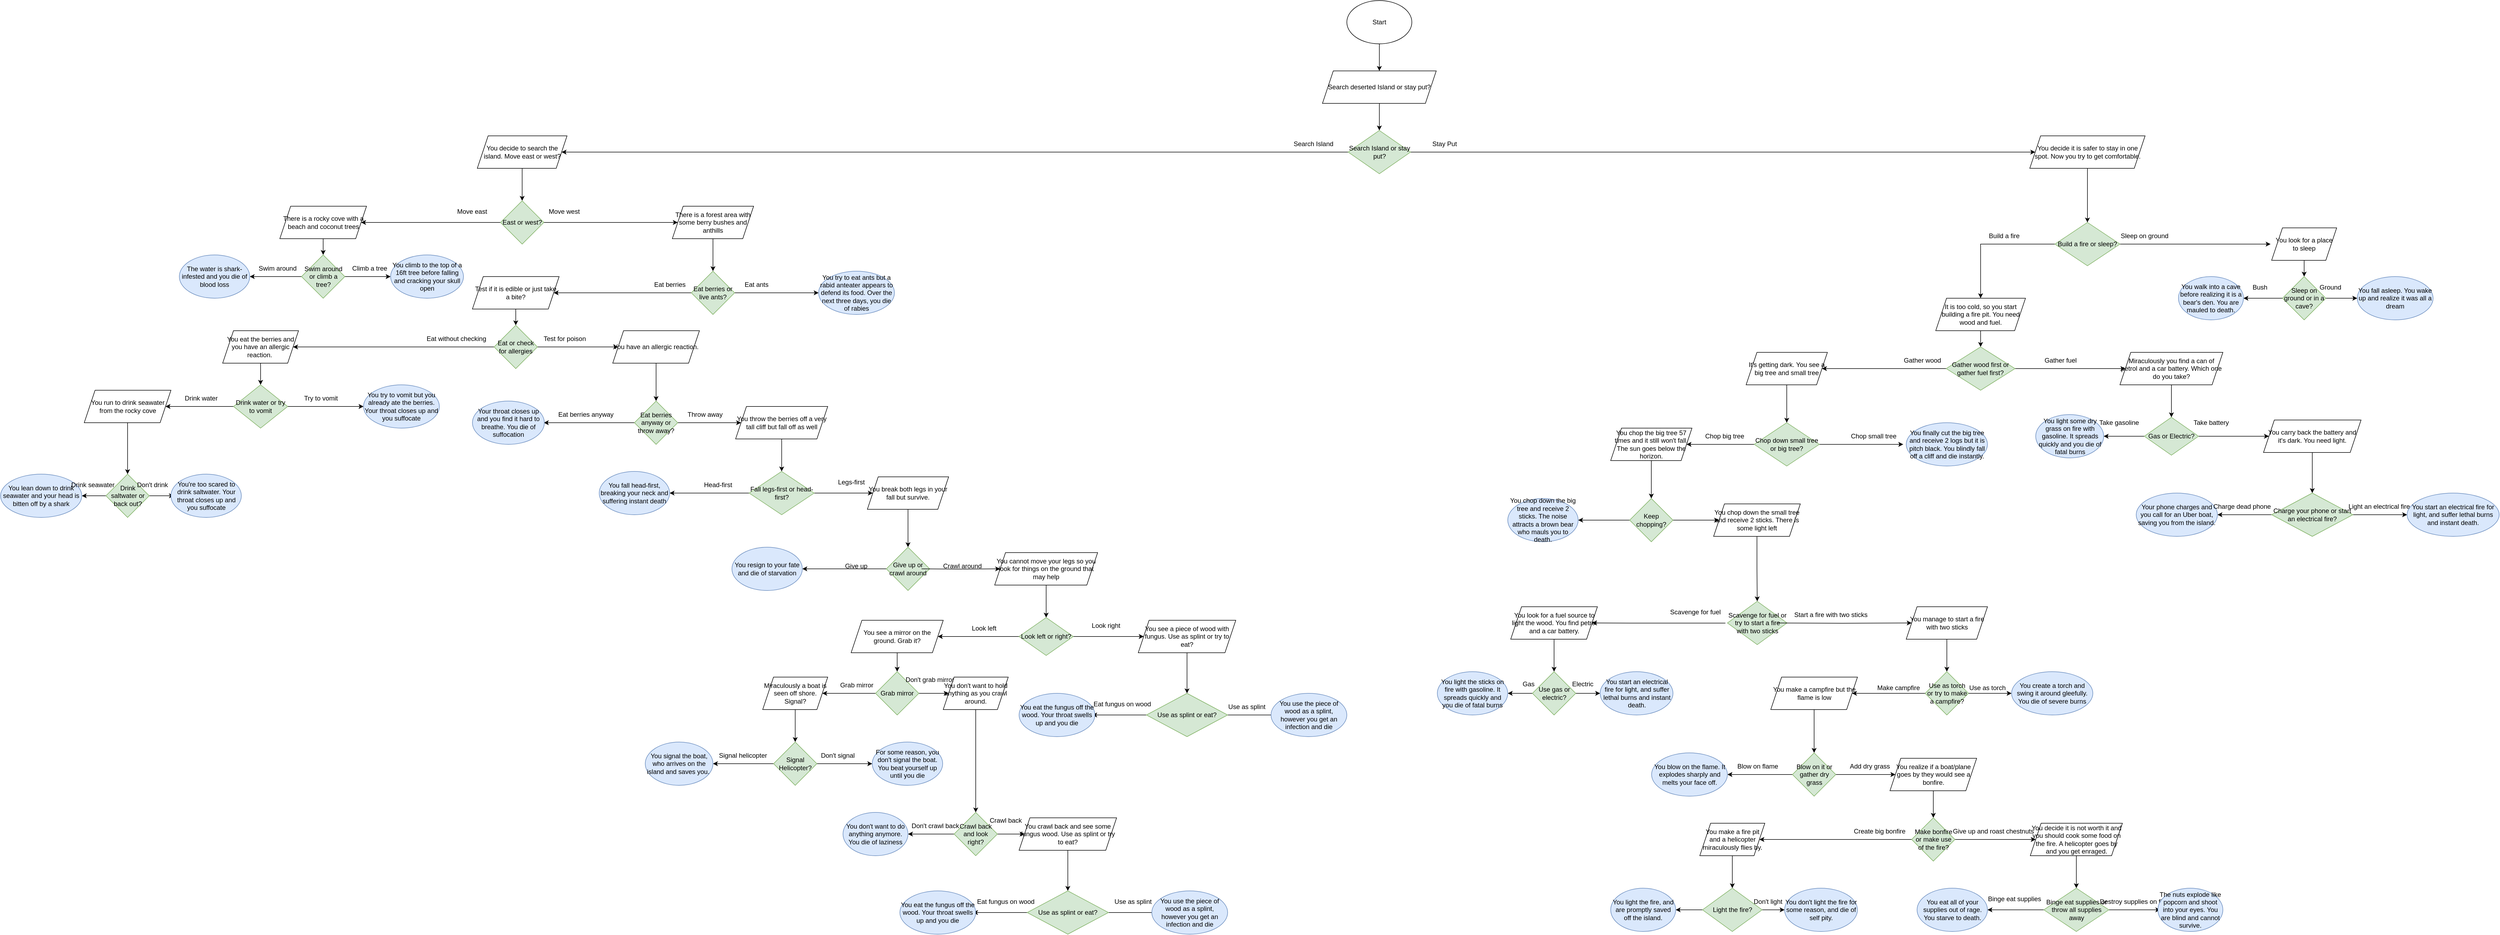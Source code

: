 <mxfile version="21.1.9" type="device">
  <diagram id="XBptaHNUp6xFWXjbcIDQ" name="Page-1">
    <mxGraphModel dx="3387" dy="1969" grid="1" gridSize="10" guides="1" tooltips="1" connect="1" arrows="1" fold="1" page="1" pageScale="1" pageWidth="850" pageHeight="1100" math="0" shadow="0">
      <root>
        <mxCell id="0" />
        <mxCell id="1" parent="0" />
        <mxCell id="8jH8_pliTZvW4bIovDeC-4" value="" style="edgeStyle=orthogonalEdgeStyle;rounded=0;orthogonalLoop=1;jettySize=auto;html=1;" parent="1" source="QoruymZTno_trSx14cLo-2" target="QoruymZTno_trSx14cLo-5" edge="1">
          <mxGeometry relative="1" as="geometry" />
        </mxCell>
        <mxCell id="QoruymZTno_trSx14cLo-2" value="Start" style="ellipse;whiteSpace=wrap;html=1;" parent="1" vertex="1">
          <mxGeometry x="785" y="-1060" width="120" height="80" as="geometry" />
        </mxCell>
        <mxCell id="QoruymZTno_trSx14cLo-19" value="" style="edgeStyle=orthogonalEdgeStyle;rounded=0;orthogonalLoop=1;jettySize=auto;html=1;" parent="1" source="QoruymZTno_trSx14cLo-5" target="QoruymZTno_trSx14cLo-17" edge="1">
          <mxGeometry relative="1" as="geometry" />
        </mxCell>
        <mxCell id="QoruymZTno_trSx14cLo-5" value="Search deserted Island or stay put?" style="shape=parallelogram;perimeter=parallelogramPerimeter;whiteSpace=wrap;html=1;fixedSize=1;" parent="1" vertex="1">
          <mxGeometry x="740" y="-930" width="210" height="60" as="geometry" />
        </mxCell>
        <mxCell id="8jH8_pliTZvW4bIovDeC-8" value="" style="edgeStyle=orthogonalEdgeStyle;rounded=0;orthogonalLoop=1;jettySize=auto;html=1;" parent="1" source="QoruymZTno_trSx14cLo-6" target="8jH8_pliTZvW4bIovDeC-7" edge="1">
          <mxGeometry relative="1" as="geometry" />
        </mxCell>
        <mxCell id="QoruymZTno_trSx14cLo-6" value="You decide to search the island. Move east or west?" style="shape=parallelogram;perimeter=parallelogramPerimeter;whiteSpace=wrap;html=1;fixedSize=1;" parent="1" vertex="1">
          <mxGeometry x="-820" y="-810" width="165.62" height="60" as="geometry" />
        </mxCell>
        <mxCell id="8jH8_pliTZvW4bIovDeC-15" value="" style="edgeStyle=orthogonalEdgeStyle;rounded=0;orthogonalLoop=1;jettySize=auto;html=1;" parent="1" source="QoruymZTno_trSx14cLo-9" target="8jH8_pliTZvW4bIovDeC-13" edge="1">
          <mxGeometry relative="1" as="geometry" />
        </mxCell>
        <mxCell id="QoruymZTno_trSx14cLo-9" value="You decide it is safer to stay in one spot. Now you try to get comfortable." style="shape=parallelogram;perimeter=parallelogramPerimeter;whiteSpace=wrap;html=1;fixedSize=1;" parent="1" vertex="1">
          <mxGeometry x="2045.59" y="-810" width="212.81" height="60" as="geometry" />
        </mxCell>
        <mxCell id="8jH8_pliTZvW4bIovDeC-3" value="" style="edgeStyle=orthogonalEdgeStyle;rounded=0;orthogonalLoop=1;jettySize=auto;html=1;" parent="1" source="QoruymZTno_trSx14cLo-17" target="QoruymZTno_trSx14cLo-6" edge="1">
          <mxGeometry relative="1" as="geometry" />
        </mxCell>
        <mxCell id="8jH8_pliTZvW4bIovDeC-11" value="" style="edgeStyle=orthogonalEdgeStyle;rounded=0;orthogonalLoop=1;jettySize=auto;html=1;" parent="1" source="QoruymZTno_trSx14cLo-17" target="QoruymZTno_trSx14cLo-9" edge="1">
          <mxGeometry relative="1" as="geometry" />
        </mxCell>
        <mxCell id="QoruymZTno_trSx14cLo-17" value="Search Island or stay put?" style="rhombus;whiteSpace=wrap;html=1;fillColor=#d5e8d4;strokeColor=#82b366;" parent="1" vertex="1">
          <mxGeometry x="787.5" y="-820" width="115" height="80" as="geometry" />
        </mxCell>
        <mxCell id="8jH8_pliTZvW4bIovDeC-5" value="Search Island" style="text;html=1;align=center;verticalAlign=middle;resizable=0;points=[];autosize=1;strokeColor=none;fillColor=none;" parent="1" vertex="1">
          <mxGeometry x="673.24" y="-810" width="100" height="30" as="geometry" />
        </mxCell>
        <mxCell id="eR0dO_5wLCq7IYi2tpXj-3" value="" style="edgeStyle=orthogonalEdgeStyle;rounded=0;orthogonalLoop=1;jettySize=auto;html=1;" parent="1" source="8jH8_pliTZvW4bIovDeC-7" target="eR0dO_5wLCq7IYi2tpXj-2" edge="1">
          <mxGeometry relative="1" as="geometry" />
        </mxCell>
        <mxCell id="eR0dO_5wLCq7IYi2tpXj-5" value="" style="edgeStyle=orthogonalEdgeStyle;rounded=0;orthogonalLoop=1;jettySize=auto;html=1;" parent="1" source="8jH8_pliTZvW4bIovDeC-7" target="eR0dO_5wLCq7IYi2tpXj-4" edge="1">
          <mxGeometry relative="1" as="geometry" />
        </mxCell>
        <mxCell id="8jH8_pliTZvW4bIovDeC-7" value="East or west?" style="rhombus;whiteSpace=wrap;html=1;fillColor=#d5e8d4;strokeColor=#82b366;" parent="1" vertex="1">
          <mxGeometry x="-777.19" y="-690" width="80" height="80" as="geometry" />
        </mxCell>
        <mxCell id="8jH8_pliTZvW4bIovDeC-12" value="Stay Put" style="text;html=1;align=center;verticalAlign=middle;resizable=0;points=[];autosize=1;strokeColor=none;fillColor=none;" parent="1" vertex="1">
          <mxGeometry x="930" y="-810" width="70" height="30" as="geometry" />
        </mxCell>
        <mxCell id="8jH8_pliTZvW4bIovDeC-16" value="" style="edgeStyle=orthogonalEdgeStyle;rounded=0;orthogonalLoop=1;jettySize=auto;html=1;" parent="1" source="8jH8_pliTZvW4bIovDeC-13" edge="1">
          <mxGeometry relative="1" as="geometry">
            <mxPoint x="2490" y="-610" as="targetPoint" />
          </mxGeometry>
        </mxCell>
        <mxCell id="8jH8_pliTZvW4bIovDeC-25" value="" style="edgeStyle=orthogonalEdgeStyle;rounded=0;orthogonalLoop=1;jettySize=auto;html=1;" parent="1" source="8jH8_pliTZvW4bIovDeC-13" target="8jH8_pliTZvW4bIovDeC-24" edge="1">
          <mxGeometry relative="1" as="geometry" />
        </mxCell>
        <mxCell id="8jH8_pliTZvW4bIovDeC-13" value="Build a fire or sleep?" style="rhombus;whiteSpace=wrap;html=1;fillColor=#d5e8d4;strokeColor=#82b366;" parent="1" vertex="1">
          <mxGeometry x="2092" y="-650" width="120" height="80" as="geometry" />
        </mxCell>
        <mxCell id="8jH8_pliTZvW4bIovDeC-21" value="Sleep on&amp;nbsp;ground" style="text;html=1;align=center;verticalAlign=middle;resizable=0;points=[];autosize=1;strokeColor=none;fillColor=none;" parent="1" vertex="1">
          <mxGeometry x="2202" y="-640" width="110" height="30" as="geometry" />
        </mxCell>
        <mxCell id="8jH8_pliTZvW4bIovDeC-22" value="Build a fire" style="text;html=1;align=center;verticalAlign=middle;resizable=0;points=[];autosize=1;strokeColor=none;fillColor=none;" parent="1" vertex="1">
          <mxGeometry x="1957.62" y="-640" width="80" height="30" as="geometry" />
        </mxCell>
        <mxCell id="8jH8_pliTZvW4bIovDeC-39" value="" style="edgeStyle=orthogonalEdgeStyle;rounded=0;orthogonalLoop=1;jettySize=auto;html=1;" parent="1" source="8jH8_pliTZvW4bIovDeC-24" target="8jH8_pliTZvW4bIovDeC-38" edge="1">
          <mxGeometry relative="1" as="geometry" />
        </mxCell>
        <mxCell id="8jH8_pliTZvW4bIovDeC-24" value="It is too cold, so you start building a fire pit. You need wood and fuel." style="shape=parallelogram;perimeter=parallelogramPerimeter;whiteSpace=wrap;html=1;fixedSize=1;" parent="1" vertex="1">
          <mxGeometry x="1872" y="-510" width="165.62" height="60" as="geometry" />
        </mxCell>
        <mxCell id="8jH8_pliTZvW4bIovDeC-43" value="" style="edgeStyle=orthogonalEdgeStyle;rounded=0;orthogonalLoop=1;jettySize=auto;html=1;exitX=1;exitY=0.5;exitDx=0;exitDy=0;" parent="1" source="8jH8_pliTZvW4bIovDeC-37" target="8jH8_pliTZvW4bIovDeC-41" edge="1">
          <mxGeometry relative="1" as="geometry">
            <Array as="points">
              <mxPoint x="1597" y="-380" />
            </Array>
          </mxGeometry>
        </mxCell>
        <mxCell id="8jH8_pliTZvW4bIovDeC-37" value="It&#39;s getting dark. You see a big tree and small tree" style="shape=parallelogram;perimeter=parallelogramPerimeter;whiteSpace=wrap;html=1;fixedSize=1;" parent="1" vertex="1">
          <mxGeometry x="1522" y="-410" width="150" height="60" as="geometry" />
        </mxCell>
        <mxCell id="8jH8_pliTZvW4bIovDeC-40" value="" style="edgeStyle=orthogonalEdgeStyle;rounded=0;orthogonalLoop=1;jettySize=auto;html=1;" parent="1" source="8jH8_pliTZvW4bIovDeC-38" target="8jH8_pliTZvW4bIovDeC-37" edge="1">
          <mxGeometry relative="1" as="geometry" />
        </mxCell>
        <mxCell id="8jH8_pliTZvW4bIovDeC-59" value="" style="edgeStyle=orthogonalEdgeStyle;rounded=0;orthogonalLoop=1;jettySize=auto;html=1;" parent="1" source="8jH8_pliTZvW4bIovDeC-38" target="8jH8_pliTZvW4bIovDeC-58" edge="1">
          <mxGeometry relative="1" as="geometry" />
        </mxCell>
        <mxCell id="8jH8_pliTZvW4bIovDeC-38" value="Gather wood first or gather fuel first?" style="rhombus;whiteSpace=wrap;html=1;fillColor=#d5e8d4;strokeColor=#82b366;" parent="1" vertex="1">
          <mxGeometry x="1891.31" y="-420" width="127" height="80" as="geometry" />
        </mxCell>
        <mxCell id="8jH8_pliTZvW4bIovDeC-46" value="" style="edgeStyle=orthogonalEdgeStyle;rounded=0;orthogonalLoop=1;jettySize=auto;html=1;" parent="1" source="8jH8_pliTZvW4bIovDeC-41" edge="1">
          <mxGeometry relative="1" as="geometry">
            <mxPoint x="1812" y="-240" as="targetPoint" />
          </mxGeometry>
        </mxCell>
        <mxCell id="8jH8_pliTZvW4bIovDeC-47" value="" style="edgeStyle=orthogonalEdgeStyle;rounded=0;orthogonalLoop=1;jettySize=auto;html=1;" parent="1" source="8jH8_pliTZvW4bIovDeC-41" target="8jH8_pliTZvW4bIovDeC-45" edge="1">
          <mxGeometry relative="1" as="geometry" />
        </mxCell>
        <mxCell id="8jH8_pliTZvW4bIovDeC-41" value="Chop down small tree or big tree?" style="rhombus;whiteSpace=wrap;html=1;fillColor=#d5e8d4;strokeColor=#82b366;" parent="1" vertex="1">
          <mxGeometry x="1537" y="-280" width="120" height="80" as="geometry" />
        </mxCell>
        <mxCell id="8jH8_pliTZvW4bIovDeC-55" value="" style="edgeStyle=orthogonalEdgeStyle;rounded=0;orthogonalLoop=1;jettySize=auto;html=1;" parent="1" source="8jH8_pliTZvW4bIovDeC-45" target="8jH8_pliTZvW4bIovDeC-51" edge="1">
          <mxGeometry relative="1" as="geometry" />
        </mxCell>
        <mxCell id="8jH8_pliTZvW4bIovDeC-45" value="You chop the big tree 57 times and it still won&#39;t fall. The sun goes below the horizon." style="shape=parallelogram;perimeter=parallelogramPerimeter;whiteSpace=wrap;html=1;fixedSize=1;" parent="1" vertex="1">
          <mxGeometry x="1272" y="-270" width="150" height="60" as="geometry" />
        </mxCell>
        <mxCell id="8jH8_pliTZvW4bIovDeC-48" value="Gather wood" style="text;html=1;align=center;verticalAlign=middle;resizable=0;points=[];autosize=1;strokeColor=none;fillColor=none;" parent="1" vertex="1">
          <mxGeometry x="1802" y="-410" width="90" height="30" as="geometry" />
        </mxCell>
        <mxCell id="8jH8_pliTZvW4bIovDeC-49" value="Chop big tree" style="text;html=1;align=center;verticalAlign=middle;resizable=0;points=[];autosize=1;strokeColor=none;fillColor=none;" parent="1" vertex="1">
          <mxGeometry x="1432" y="-270" width="100" height="30" as="geometry" />
        </mxCell>
        <mxCell id="8jH8_pliTZvW4bIovDeC-50" value="Chop small tree" style="text;html=1;align=center;verticalAlign=middle;resizable=0;points=[];autosize=1;strokeColor=none;fillColor=none;" parent="1" vertex="1">
          <mxGeometry x="1702" y="-270" width="110" height="30" as="geometry" />
        </mxCell>
        <mxCell id="8jH8_pliTZvW4bIovDeC-56" value="" style="edgeStyle=orthogonalEdgeStyle;rounded=0;orthogonalLoop=1;jettySize=auto;html=1;" parent="1" source="8jH8_pliTZvW4bIovDeC-51" edge="1">
          <mxGeometry relative="1" as="geometry">
            <mxPoint x="1212" y="-100" as="targetPoint" />
          </mxGeometry>
        </mxCell>
        <mxCell id="8jH8_pliTZvW4bIovDeC-57" value="" style="edgeStyle=orthogonalEdgeStyle;rounded=0;orthogonalLoop=1;jettySize=auto;html=1;" parent="1" source="8jH8_pliTZvW4bIovDeC-51" target="8jH8_pliTZvW4bIovDeC-52" edge="1">
          <mxGeometry relative="1" as="geometry" />
        </mxCell>
        <mxCell id="8jH8_pliTZvW4bIovDeC-51" value="Keep chopping?" style="rhombus;whiteSpace=wrap;html=1;fillColor=#d5e8d4;strokeColor=#82b366;" parent="1" vertex="1">
          <mxGeometry x="1307" y="-140" width="80" height="80" as="geometry" />
        </mxCell>
        <mxCell id="8jH8_pliTZvW4bIovDeC-74" value="" style="edgeStyle=orthogonalEdgeStyle;rounded=0;orthogonalLoop=1;jettySize=auto;html=1;" parent="1" source="8jH8_pliTZvW4bIovDeC-52" target="8jH8_pliTZvW4bIovDeC-73" edge="1">
          <mxGeometry relative="1" as="geometry" />
        </mxCell>
        <mxCell id="8jH8_pliTZvW4bIovDeC-52" value="You chop down the small tree and receive 2 sticks. There is some light left" style="shape=parallelogram;perimeter=parallelogramPerimeter;whiteSpace=wrap;html=1;fixedSize=1;" parent="1" vertex="1">
          <mxGeometry x="1462" y="-130" width="160" height="60" as="geometry" />
        </mxCell>
        <mxCell id="8jH8_pliTZvW4bIovDeC-64" value="" style="edgeStyle=orthogonalEdgeStyle;rounded=0;orthogonalLoop=1;jettySize=auto;html=1;" parent="1" source="8jH8_pliTZvW4bIovDeC-58" target="8jH8_pliTZvW4bIovDeC-60" edge="1">
          <mxGeometry relative="1" as="geometry" />
        </mxCell>
        <mxCell id="8jH8_pliTZvW4bIovDeC-58" value="Miraculously you find a can of petrol and a car battery. Which one do you take?" style="shape=parallelogram;perimeter=parallelogramPerimeter;whiteSpace=wrap;html=1;fixedSize=1;" parent="1" vertex="1">
          <mxGeometry x="2212" y="-410" width="190" height="60" as="geometry" />
        </mxCell>
        <mxCell id="8jH8_pliTZvW4bIovDeC-66" value="" style="edgeStyle=orthogonalEdgeStyle;rounded=0;orthogonalLoop=1;jettySize=auto;html=1;" parent="1" source="8jH8_pliTZvW4bIovDeC-60" target="8jH8_pliTZvW4bIovDeC-65" edge="1">
          <mxGeometry relative="1" as="geometry" />
        </mxCell>
        <mxCell id="zpK2-PGiD_Ye-ELu1hZJ-15" value="" style="edgeStyle=orthogonalEdgeStyle;rounded=0;orthogonalLoop=1;jettySize=auto;html=1;" parent="1" source="8jH8_pliTZvW4bIovDeC-60" target="zpK2-PGiD_Ye-ELu1hZJ-14" edge="1">
          <mxGeometry relative="1" as="geometry" />
        </mxCell>
        <mxCell id="8jH8_pliTZvW4bIovDeC-60" value="Gas or Electric?" style="rhombus;whiteSpace=wrap;html=1;fillColor=#d5e8d4;strokeColor=#82b366;" parent="1" vertex="1">
          <mxGeometry x="2257" y="-290" width="100" height="70" as="geometry" />
        </mxCell>
        <mxCell id="8jH8_pliTZvW4bIovDeC-61" value="Gather fuel" style="text;html=1;align=center;verticalAlign=middle;resizable=0;points=[];autosize=1;strokeColor=none;fillColor=none;" parent="1" vertex="1">
          <mxGeometry x="2062" y="-410" width="80" height="30" as="geometry" />
        </mxCell>
        <mxCell id="8jH8_pliTZvW4bIovDeC-70" value="" style="edgeStyle=orthogonalEdgeStyle;rounded=0;orthogonalLoop=1;jettySize=auto;html=1;" parent="1" source="8jH8_pliTZvW4bIovDeC-65" target="8jH8_pliTZvW4bIovDeC-67" edge="1">
          <mxGeometry relative="1" as="geometry" />
        </mxCell>
        <mxCell id="8jH8_pliTZvW4bIovDeC-65" value="You carry back the battery and it&#39;s dark. You need light." style="shape=parallelogram;perimeter=parallelogramPerimeter;whiteSpace=wrap;html=1;fixedSize=1;" parent="1" vertex="1">
          <mxGeometry x="2477" y="-285" width="180" height="60" as="geometry" />
        </mxCell>
        <mxCell id="eR0dO_5wLCq7IYi2tpXj-52" value="" style="edgeStyle=orthogonalEdgeStyle;rounded=0;orthogonalLoop=1;jettySize=auto;html=1;" parent="1" source="8jH8_pliTZvW4bIovDeC-67" target="eR0dO_5wLCq7IYi2tpXj-51" edge="1">
          <mxGeometry relative="1" as="geometry" />
        </mxCell>
        <mxCell id="eR0dO_5wLCq7IYi2tpXj-53" value="" style="edgeStyle=orthogonalEdgeStyle;rounded=0;orthogonalLoop=1;jettySize=auto;html=1;" parent="1" source="8jH8_pliTZvW4bIovDeC-67" target="eR0dO_5wLCq7IYi2tpXj-50" edge="1">
          <mxGeometry relative="1" as="geometry" />
        </mxCell>
        <mxCell id="8jH8_pliTZvW4bIovDeC-67" value="Charge your phone or start an electrical fire?" style="rhombus;whiteSpace=wrap;html=1;fillColor=#d5e8d4;strokeColor=#82b366;" parent="1" vertex="1">
          <mxGeometry x="2492" y="-150" width="150" height="80" as="geometry" />
        </mxCell>
        <mxCell id="8jH8_pliTZvW4bIovDeC-73" value="Scavenge for fuel or try to start a fire with two sticks" style="rhombus;whiteSpace=wrap;html=1;fillColor=#d5e8d4;strokeColor=#82b366;" parent="1" vertex="1">
          <mxGeometry x="1487.5" y="50" width="110" height="80" as="geometry" />
        </mxCell>
        <mxCell id="zpK2-PGiD_Ye-ELu1hZJ-11" value="" style="edgeStyle=orthogonalEdgeStyle;rounded=0;orthogonalLoop=1;jettySize=auto;html=1;" parent="1" source="eR0dO_5wLCq7IYi2tpXj-2" target="zpK2-PGiD_Ye-ELu1hZJ-8" edge="1">
          <mxGeometry relative="1" as="geometry" />
        </mxCell>
        <mxCell id="eR0dO_5wLCq7IYi2tpXj-2" value="There is a rocky cove with a beach and coconut trees" style="shape=parallelogram;perimeter=parallelogramPerimeter;whiteSpace=wrap;html=1;fixedSize=1;" parent="1" vertex="1">
          <mxGeometry x="-1184.5" y="-680" width="160" height="60" as="geometry" />
        </mxCell>
        <mxCell id="eR0dO_5wLCq7IYi2tpXj-8" value="" style="edgeStyle=orthogonalEdgeStyle;rounded=0;orthogonalLoop=1;jettySize=auto;html=1;" parent="1" source="eR0dO_5wLCq7IYi2tpXj-4" target="eR0dO_5wLCq7IYi2tpXj-6" edge="1">
          <mxGeometry relative="1" as="geometry" />
        </mxCell>
        <mxCell id="eR0dO_5wLCq7IYi2tpXj-4" value="There is a forest area with some berry bushes and anthills" style="shape=parallelogram;perimeter=parallelogramPerimeter;whiteSpace=wrap;html=1;fixedSize=1;" parent="1" vertex="1">
          <mxGeometry x="-460" y="-680" width="150" height="60" as="geometry" />
        </mxCell>
        <mxCell id="eR0dO_5wLCq7IYi2tpXj-14" value="" style="edgeStyle=orthogonalEdgeStyle;rounded=0;orthogonalLoop=1;jettySize=auto;html=1;" parent="1" source="eR0dO_5wLCq7IYi2tpXj-6" target="eR0dO_5wLCq7IYi2tpXj-11" edge="1">
          <mxGeometry relative="1" as="geometry" />
        </mxCell>
        <mxCell id="eR0dO_5wLCq7IYi2tpXj-23" value="" style="edgeStyle=orthogonalEdgeStyle;rounded=0;orthogonalLoop=1;jettySize=auto;html=1;" parent="1" source="eR0dO_5wLCq7IYi2tpXj-6" edge="1">
          <mxGeometry relative="1" as="geometry">
            <mxPoint x="-190" y="-520" as="targetPoint" />
          </mxGeometry>
        </mxCell>
        <mxCell id="eR0dO_5wLCq7IYi2tpXj-6" value="Eat berries or live ants?" style="rhombus;whiteSpace=wrap;html=1;fillColor=#d5e8d4;strokeColor=#82b366;" parent="1" vertex="1">
          <mxGeometry x="-425" y="-560" width="80" height="80" as="geometry" />
        </mxCell>
        <mxCell id="eR0dO_5wLCq7IYi2tpXj-17" value="" style="edgeStyle=orthogonalEdgeStyle;rounded=0;orthogonalLoop=1;jettySize=auto;html=1;" parent="1" source="eR0dO_5wLCq7IYi2tpXj-11" target="eR0dO_5wLCq7IYi2tpXj-15" edge="1">
          <mxGeometry relative="1" as="geometry" />
        </mxCell>
        <mxCell id="eR0dO_5wLCq7IYi2tpXj-11" value="Test if it is edible or just take a bite?" style="shape=parallelogram;perimeter=parallelogramPerimeter;whiteSpace=wrap;html=1;fixedSize=1;" parent="1" vertex="1">
          <mxGeometry x="-829" y="-550" width="160" height="60" as="geometry" />
        </mxCell>
        <mxCell id="eR0dO_5wLCq7IYi2tpXj-12" value="Move west" style="text;html=1;align=center;verticalAlign=middle;resizable=0;points=[];autosize=1;strokeColor=none;fillColor=none;" parent="1" vertex="1">
          <mxGeometry x="-700" y="-685" width="80" height="30" as="geometry" />
        </mxCell>
        <mxCell id="eR0dO_5wLCq7IYi2tpXj-13" value="Move east" style="text;html=1;align=center;verticalAlign=middle;resizable=0;points=[];autosize=1;strokeColor=none;fillColor=none;" parent="1" vertex="1">
          <mxGeometry x="-870" y="-685" width="80" height="30" as="geometry" />
        </mxCell>
        <mxCell id="eR0dO_5wLCq7IYi2tpXj-20" value="" style="edgeStyle=orthogonalEdgeStyle;rounded=0;orthogonalLoop=1;jettySize=auto;html=1;" parent="1" source="eR0dO_5wLCq7IYi2tpXj-15" target="eR0dO_5wLCq7IYi2tpXj-18" edge="1">
          <mxGeometry relative="1" as="geometry" />
        </mxCell>
        <mxCell id="eR0dO_5wLCq7IYi2tpXj-21" value="" style="edgeStyle=orthogonalEdgeStyle;rounded=0;orthogonalLoop=1;jettySize=auto;html=1;entryX=1;entryY=0.5;entryDx=0;entryDy=0;" parent="1" source="eR0dO_5wLCq7IYi2tpXj-15" target="7n9XsmgkcL3LPUVpxS1G-23" edge="1">
          <mxGeometry relative="1" as="geometry">
            <mxPoint x="-909.0" y="-420" as="targetPoint" />
          </mxGeometry>
        </mxCell>
        <mxCell id="eR0dO_5wLCq7IYi2tpXj-15" value="Eat or check for allergies" style="rhombus;whiteSpace=wrap;html=1;fillColor=#d5e8d4;strokeColor=#82b366;" parent="1" vertex="1">
          <mxGeometry x="-789" y="-460" width="80" height="80" as="geometry" />
        </mxCell>
        <mxCell id="7n9XsmgkcL3LPUVpxS1G-103" value="" style="edgeStyle=orthogonalEdgeStyle;rounded=0;orthogonalLoop=1;jettySize=auto;html=1;" parent="1" source="eR0dO_5wLCq7IYi2tpXj-18" target="eR0dO_5wLCq7IYi2tpXj-45" edge="1">
          <mxGeometry relative="1" as="geometry" />
        </mxCell>
        <mxCell id="eR0dO_5wLCq7IYi2tpXj-18" value="You have an allergic reaction." style="shape=parallelogram;perimeter=parallelogramPerimeter;whiteSpace=wrap;html=1;fixedSize=1;" parent="1" vertex="1">
          <mxGeometry x="-570" y="-450" width="160" height="60" as="geometry" />
        </mxCell>
        <mxCell id="eR0dO_5wLCq7IYi2tpXj-26" value="Eat ants" style="text;html=1;align=center;verticalAlign=middle;resizable=0;points=[];autosize=1;strokeColor=none;fillColor=none;" parent="1" vertex="1">
          <mxGeometry x="-340" y="-550" width="70" height="30" as="geometry" />
        </mxCell>
        <mxCell id="eR0dO_5wLCq7IYi2tpXj-27" value="Eat berries" style="text;html=1;align=center;verticalAlign=middle;resizable=0;points=[];autosize=1;strokeColor=none;fillColor=none;" parent="1" vertex="1">
          <mxGeometry x="-505" y="-550" width="80" height="30" as="geometry" />
        </mxCell>
        <mxCell id="eR0dO_5wLCq7IYi2tpXj-28" value="Test for poison" style="text;html=1;align=center;verticalAlign=middle;resizable=0;points=[];autosize=1;strokeColor=none;fillColor=none;" parent="1" vertex="1">
          <mxGeometry x="-709" y="-450" width="100" height="30" as="geometry" />
        </mxCell>
        <mxCell id="eR0dO_5wLCq7IYi2tpXj-29" value="Eat without checking" style="text;html=1;align=center;verticalAlign=middle;resizable=0;points=[];autosize=1;strokeColor=none;fillColor=none;" parent="1" vertex="1">
          <mxGeometry x="-929" y="-450" width="140" height="30" as="geometry" />
        </mxCell>
        <mxCell id="eR0dO_5wLCq7IYi2tpXj-49" value="" style="edgeStyle=orthogonalEdgeStyle;rounded=0;orthogonalLoop=1;jettySize=auto;html=1;" parent="1" source="eR0dO_5wLCq7IYi2tpXj-45" edge="1">
          <mxGeometry relative="1" as="geometry">
            <mxPoint x="-697.19" y="-280" as="targetPoint" />
          </mxGeometry>
        </mxCell>
        <mxCell id="eR0dO_5wLCq7IYi2tpXj-54" value="" style="edgeStyle=orthogonalEdgeStyle;rounded=0;orthogonalLoop=1;jettySize=auto;html=1;" parent="1" source="eR0dO_5wLCq7IYi2tpXj-45" target="eR0dO_5wLCq7IYi2tpXj-47" edge="1">
          <mxGeometry relative="1" as="geometry" />
        </mxCell>
        <mxCell id="eR0dO_5wLCq7IYi2tpXj-45" value="Eat berries anyway or throw away?" style="rhombus;whiteSpace=wrap;html=1;fillColor=#d5e8d4;strokeColor=#82b366;" parent="1" vertex="1">
          <mxGeometry x="-530" y="-320" width="80" height="80" as="geometry" />
        </mxCell>
        <mxCell id="7n9XsmgkcL3LPUVpxS1G-104" value="" style="edgeStyle=orthogonalEdgeStyle;rounded=0;orthogonalLoop=1;jettySize=auto;html=1;" parent="1" source="eR0dO_5wLCq7IYi2tpXj-47" target="eR0dO_5wLCq7IYi2tpXj-60" edge="1">
          <mxGeometry relative="1" as="geometry" />
        </mxCell>
        <mxCell id="eR0dO_5wLCq7IYi2tpXj-47" value="You throw the berries off a very tall cliff but fall off as well" style="shape=parallelogram;perimeter=parallelogramPerimeter;whiteSpace=wrap;html=1;fixedSize=1;" parent="1" vertex="1">
          <mxGeometry x="-343.19" y="-310" width="170" height="60" as="geometry" />
        </mxCell>
        <mxCell id="eR0dO_5wLCq7IYi2tpXj-50" value="You start an electrical fire for light, and suffer lethal burns and instant death." style="ellipse;whiteSpace=wrap;html=1;fillColor=#dae8fc;strokeColor=#6c8ebf;" parent="1" vertex="1">
          <mxGeometry x="2742" y="-150" width="170" height="80" as="geometry" />
        </mxCell>
        <mxCell id="eR0dO_5wLCq7IYi2tpXj-51" value="Your phone charges and you call for an Uber boat, saving you from the island." style="ellipse;whiteSpace=wrap;html=1;fillColor=#dae8fc;strokeColor=#6c8ebf;" parent="1" vertex="1">
          <mxGeometry x="2242" y="-150" width="150" height="80" as="geometry" />
        </mxCell>
        <mxCell id="eR0dO_5wLCq7IYi2tpXj-76" value="" style="edgeStyle=orthogonalEdgeStyle;rounded=0;orthogonalLoop=1;jettySize=auto;html=1;" parent="1" source="eR0dO_5wLCq7IYi2tpXj-60" target="eR0dO_5wLCq7IYi2tpXj-75" edge="1">
          <mxGeometry relative="1" as="geometry" />
        </mxCell>
        <mxCell id="7n9XsmgkcL3LPUVpxS1G-106" value="" style="edgeStyle=orthogonalEdgeStyle;rounded=0;orthogonalLoop=1;jettySize=auto;html=1;" parent="1" source="eR0dO_5wLCq7IYi2tpXj-60" target="eR0dO_5wLCq7IYi2tpXj-66" edge="1">
          <mxGeometry relative="1" as="geometry" />
        </mxCell>
        <mxCell id="eR0dO_5wLCq7IYi2tpXj-60" value="Fall legs-first or head-first?" style="rhombus;whiteSpace=wrap;html=1;fillColor=#d5e8d4;strokeColor=#82b366;" parent="1" vertex="1">
          <mxGeometry x="-318.19" y="-190" width="120" height="80" as="geometry" />
        </mxCell>
        <mxCell id="7n9XsmgkcL3LPUVpxS1G-108" value="" style="edgeStyle=orthogonalEdgeStyle;rounded=0;orthogonalLoop=1;jettySize=auto;html=1;" parent="1" source="eR0dO_5wLCq7IYi2tpXj-66" target="7n9XsmgkcL3LPUVpxS1G-1" edge="1">
          <mxGeometry relative="1" as="geometry" />
        </mxCell>
        <mxCell id="eR0dO_5wLCq7IYi2tpXj-66" value="You break both legs in your fall but survive." style="shape=parallelogram;perimeter=parallelogramPerimeter;whiteSpace=wrap;html=1;fixedSize=1;" parent="1" vertex="1">
          <mxGeometry x="-100" y="-180" width="150" height="60" as="geometry" />
        </mxCell>
        <mxCell id="eR0dO_5wLCq7IYi2tpXj-68" value="Throw away" style="text;html=1;align=center;verticalAlign=middle;resizable=0;points=[];autosize=1;strokeColor=none;fillColor=none;" parent="1" vertex="1">
          <mxGeometry x="-445.0" y="-310" width="90" height="30" as="geometry" />
        </mxCell>
        <mxCell id="eR0dO_5wLCq7IYi2tpXj-73" value="Head-first" style="text;html=1;align=center;verticalAlign=middle;resizable=0;points=[];autosize=1;strokeColor=none;fillColor=none;" parent="1" vertex="1">
          <mxGeometry x="-416" y="-180" width="80" height="30" as="geometry" />
        </mxCell>
        <mxCell id="eR0dO_5wLCq7IYi2tpXj-75" value="You fall head-first, breaking your neck and suffering instant death" style="ellipse;whiteSpace=wrap;html=1;fillColor=#dae8fc;strokeColor=#6c8ebf;" parent="1" vertex="1">
          <mxGeometry x="-595" y="-190" width="130" height="80" as="geometry" />
        </mxCell>
        <mxCell id="7n9XsmgkcL3LPUVpxS1G-110" value="" style="edgeStyle=orthogonalEdgeStyle;rounded=0;orthogonalLoop=1;jettySize=auto;html=1;" parent="1" source="7n9XsmgkcL3LPUVpxS1G-1" edge="1">
          <mxGeometry relative="1" as="geometry">
            <mxPoint x="-220" y="-10" as="targetPoint" />
          </mxGeometry>
        </mxCell>
        <mxCell id="7n9XsmgkcL3LPUVpxS1G-1" value="Give up or crawl around" style="rhombus;whiteSpace=wrap;html=1;fillColor=#d5e8d4;strokeColor=#82b366;" parent="1" vertex="1">
          <mxGeometry x="-65" y="-50" width="80" height="80" as="geometry" />
        </mxCell>
        <mxCell id="7n9XsmgkcL3LPUVpxS1G-18" value="" style="edgeStyle=orthogonalEdgeStyle;rounded=0;orthogonalLoop=1;jettySize=auto;html=1;" parent="1" target="7n9XsmgkcL3LPUVpxS1G-36" edge="1">
          <mxGeometry relative="1" as="geometry">
            <mxPoint x="-5.116e-13" y="-10" as="sourcePoint" />
          </mxGeometry>
        </mxCell>
        <mxCell id="KOsrSoKm476WnTX5IUVm-13" value="" style="edgeStyle=orthogonalEdgeStyle;rounded=0;orthogonalLoop=1;jettySize=auto;html=1;" parent="1" source="7n9XsmgkcL3LPUVpxS1G-22" edge="1">
          <mxGeometry relative="1" as="geometry">
            <mxPoint x="-1030" y="-310" as="targetPoint" />
          </mxGeometry>
        </mxCell>
        <mxCell id="KOsrSoKm476WnTX5IUVm-14" value="" style="edgeStyle=orthogonalEdgeStyle;rounded=0;orthogonalLoop=1;jettySize=auto;html=1;" parent="1" source="7n9XsmgkcL3LPUVpxS1G-22" target="7n9XsmgkcL3LPUVpxS1G-33" edge="1">
          <mxGeometry relative="1" as="geometry" />
        </mxCell>
        <mxCell id="7n9XsmgkcL3LPUVpxS1G-22" value="Drink water or try to vomit" style="rhombus;whiteSpace=wrap;html=1;fillColor=#d5e8d4;strokeColor=#82b366;" parent="1" vertex="1">
          <mxGeometry x="-1270" y="-350" width="100" height="80" as="geometry" />
        </mxCell>
        <mxCell id="KOsrSoKm476WnTX5IUVm-12" value="" style="edgeStyle=orthogonalEdgeStyle;rounded=0;orthogonalLoop=1;jettySize=auto;html=1;" parent="1" source="7n9XsmgkcL3LPUVpxS1G-23" target="7n9XsmgkcL3LPUVpxS1G-22" edge="1">
          <mxGeometry relative="1" as="geometry" />
        </mxCell>
        <mxCell id="7n9XsmgkcL3LPUVpxS1G-23" value="You eat the berries and you have an allergic reaction.&amp;nbsp;" style="shape=parallelogram;perimeter=parallelogramPerimeter;whiteSpace=wrap;html=1;fixedSize=1;" parent="1" vertex="1">
          <mxGeometry x="-1290" y="-450" width="140" height="60" as="geometry" />
        </mxCell>
        <mxCell id="7n9XsmgkcL3LPUVpxS1G-26" value="Give up" style="text;html=1;align=center;verticalAlign=middle;resizable=0;points=[];autosize=1;strokeColor=none;fillColor=none;" parent="1" vertex="1">
          <mxGeometry x="-151" y="-30" width="60" height="30" as="geometry" />
        </mxCell>
        <mxCell id="zpK2-PGiD_Ye-ELu1hZJ-52" value="" style="edgeStyle=orthogonalEdgeStyle;rounded=0;orthogonalLoop=1;jettySize=auto;html=1;" parent="1" source="7n9XsmgkcL3LPUVpxS1G-31" edge="1">
          <mxGeometry relative="1" as="geometry">
            <mxPoint x="-1380" y="-145" as="targetPoint" />
          </mxGeometry>
        </mxCell>
        <mxCell id="zpK2-PGiD_Ye-ELu1hZJ-54" value="" style="edgeStyle=orthogonalEdgeStyle;rounded=0;orthogonalLoop=1;jettySize=auto;html=1;" parent="1" source="7n9XsmgkcL3LPUVpxS1G-31" edge="1">
          <mxGeometry relative="1" as="geometry">
            <mxPoint x="-1550.016" y="-144.952" as="targetPoint" />
          </mxGeometry>
        </mxCell>
        <mxCell id="7n9XsmgkcL3LPUVpxS1G-31" value="Drink saltwater or back out?" style="rhombus;whiteSpace=wrap;html=1;fillColor=#d5e8d4;strokeColor=#82b366;" parent="1" vertex="1">
          <mxGeometry x="-1505.5" y="-185" width="80" height="80" as="geometry" />
        </mxCell>
        <mxCell id="zpK2-PGiD_Ye-ELu1hZJ-58" value="" style="edgeStyle=orthogonalEdgeStyle;rounded=0;orthogonalLoop=1;jettySize=auto;html=1;" parent="1" source="7n9XsmgkcL3LPUVpxS1G-33" target="7n9XsmgkcL3LPUVpxS1G-31" edge="1">
          <mxGeometry relative="1" as="geometry" />
        </mxCell>
        <mxCell id="7n9XsmgkcL3LPUVpxS1G-33" value="You run to drink seawater from the rocky cove" style="shape=parallelogram;perimeter=parallelogramPerimeter;whiteSpace=wrap;html=1;fixedSize=1;" parent="1" vertex="1">
          <mxGeometry x="-1545.5" y="-340" width="160" height="60" as="geometry" />
        </mxCell>
        <mxCell id="7n9XsmgkcL3LPUVpxS1G-35" value="" style="edgeStyle=orthogonalEdgeStyle;rounded=0;orthogonalLoop=1;jettySize=auto;html=1;" parent="1" source="7n9XsmgkcL3LPUVpxS1G-36" target="7n9XsmgkcL3LPUVpxS1G-38" edge="1">
          <mxGeometry relative="1" as="geometry" />
        </mxCell>
        <mxCell id="7n9XsmgkcL3LPUVpxS1G-36" value="You cannot move your legs so you look for things on the ground that may help" style="shape=parallelogram;perimeter=parallelogramPerimeter;whiteSpace=wrap;html=1;fixedSize=1;" parent="1" vertex="1">
          <mxGeometry x="135" y="-40" width="190" height="60" as="geometry" />
        </mxCell>
        <mxCell id="7n9XsmgkcL3LPUVpxS1G-37" value="" style="edgeStyle=orthogonalEdgeStyle;rounded=0;orthogonalLoop=1;jettySize=auto;html=1;" parent="1" source="7n9XsmgkcL3LPUVpxS1G-38" target="7n9XsmgkcL3LPUVpxS1G-41" edge="1">
          <mxGeometry relative="1" as="geometry" />
        </mxCell>
        <mxCell id="zpK2-PGiD_Ye-ELu1hZJ-20" value="" style="edgeStyle=orthogonalEdgeStyle;rounded=0;orthogonalLoop=1;jettySize=auto;html=1;" parent="1" source="7n9XsmgkcL3LPUVpxS1G-38" target="zpK2-PGiD_Ye-ELu1hZJ-19" edge="1">
          <mxGeometry relative="1" as="geometry" />
        </mxCell>
        <mxCell id="7n9XsmgkcL3LPUVpxS1G-38" value="Look left or right?" style="rhombus;whiteSpace=wrap;html=1;fillColor=#d5e8d4;strokeColor=#82b366;" parent="1" vertex="1">
          <mxGeometry x="180" y="80" width="100" height="70" as="geometry" />
        </mxCell>
        <mxCell id="7n9XsmgkcL3LPUVpxS1G-39" value="Crawl around" style="text;html=1;align=center;verticalAlign=middle;resizable=0;points=[];autosize=1;strokeColor=none;fillColor=none;" parent="1" vertex="1">
          <mxGeometry x="30" y="-30" width="90" height="30" as="geometry" />
        </mxCell>
        <mxCell id="7n9XsmgkcL3LPUVpxS1G-40" value="" style="edgeStyle=orthogonalEdgeStyle;rounded=0;orthogonalLoop=1;jettySize=auto;html=1;" parent="1" source="7n9XsmgkcL3LPUVpxS1G-41" target="7n9XsmgkcL3LPUVpxS1G-44" edge="1">
          <mxGeometry relative="1" as="geometry" />
        </mxCell>
        <mxCell id="7n9XsmgkcL3LPUVpxS1G-41" value="You see a piece of wood with fungus. Use as splint or try to eat?" style="shape=parallelogram;perimeter=parallelogramPerimeter;whiteSpace=wrap;html=1;fixedSize=1;" parent="1" vertex="1">
          <mxGeometry x="400" y="85" width="180" height="60" as="geometry" />
        </mxCell>
        <mxCell id="7n9XsmgkcL3LPUVpxS1G-42" value="" style="edgeStyle=orthogonalEdgeStyle;rounded=0;orthogonalLoop=1;jettySize=auto;html=1;" parent="1" source="7n9XsmgkcL3LPUVpxS1G-44" edge="1">
          <mxGeometry relative="1" as="geometry">
            <mxPoint x="315" y="260" as="targetPoint" />
          </mxGeometry>
        </mxCell>
        <mxCell id="7n9XsmgkcL3LPUVpxS1G-43" value="" style="edgeStyle=orthogonalEdgeStyle;rounded=0;orthogonalLoop=1;jettySize=auto;html=1;" parent="1" source="7n9XsmgkcL3LPUVpxS1G-44" edge="1">
          <mxGeometry relative="1" as="geometry">
            <mxPoint x="665" y="260" as="targetPoint" />
          </mxGeometry>
        </mxCell>
        <mxCell id="7n9XsmgkcL3LPUVpxS1G-44" value="Use as splint or eat?" style="rhombus;whiteSpace=wrap;html=1;fillColor=#d5e8d4;strokeColor=#82b366;" parent="1" vertex="1">
          <mxGeometry x="415" y="220" width="150" height="80" as="geometry" />
        </mxCell>
        <mxCell id="7n9XsmgkcL3LPUVpxS1G-49" value="" style="edgeStyle=orthogonalEdgeStyle;rounded=0;orthogonalLoop=1;jettySize=auto;html=1;exitX=0.969;exitY=1.176;exitDx=0;exitDy=0;exitPerimeter=0;" parent="1" source="7n9XsmgkcL3LPUVpxS1G-63" target="7n9XsmgkcL3LPUVpxS1G-53" edge="1">
          <mxGeometry relative="1" as="geometry">
            <mxPoint x="1500.31" y="90.0" as="sourcePoint" />
          </mxGeometry>
        </mxCell>
        <mxCell id="7n9XsmgkcL3LPUVpxS1G-50" value="" style="edgeStyle=orthogonalEdgeStyle;rounded=0;orthogonalLoop=1;jettySize=auto;html=1;" parent="1" target="7n9XsmgkcL3LPUVpxS1G-55" edge="1">
          <mxGeometry relative="1" as="geometry">
            <mxPoint x="1580.31" y="90.0" as="sourcePoint" />
          </mxGeometry>
        </mxCell>
        <mxCell id="7n9XsmgkcL3LPUVpxS1G-52" value="" style="edgeStyle=orthogonalEdgeStyle;rounded=0;orthogonalLoop=1;jettySize=auto;html=1;" parent="1" source="7n9XsmgkcL3LPUVpxS1G-53" target="7n9XsmgkcL3LPUVpxS1G-59" edge="1">
          <mxGeometry relative="1" as="geometry" />
        </mxCell>
        <mxCell id="7n9XsmgkcL3LPUVpxS1G-53" value="You look for a fuel source to light the wood. You find petrol and a car battery." style="shape=parallelogram;perimeter=parallelogramPerimeter;whiteSpace=wrap;html=1;fixedSize=1;" parent="1" vertex="1">
          <mxGeometry x="1087.5" y="60" width="160" height="60" as="geometry" />
        </mxCell>
        <mxCell id="7n9XsmgkcL3LPUVpxS1G-54" value="" style="edgeStyle=orthogonalEdgeStyle;rounded=0;orthogonalLoop=1;jettySize=auto;html=1;" parent="1" source="7n9XsmgkcL3LPUVpxS1G-55" target="7n9XsmgkcL3LPUVpxS1G-58" edge="1">
          <mxGeometry relative="1" as="geometry" />
        </mxCell>
        <mxCell id="7n9XsmgkcL3LPUVpxS1G-55" value="You manage to start a fire with two sticks" style="shape=parallelogram;perimeter=parallelogramPerimeter;whiteSpace=wrap;html=1;fixedSize=1;" parent="1" vertex="1">
          <mxGeometry x="1817.5" y="60" width="150" height="60" as="geometry" />
        </mxCell>
        <mxCell id="7n9XsmgkcL3LPUVpxS1G-56" value="" style="edgeStyle=orthogonalEdgeStyle;rounded=0;orthogonalLoop=1;jettySize=auto;html=1;" parent="1" source="7n9XsmgkcL3LPUVpxS1G-58" target="7n9XsmgkcL3LPUVpxS1G-61" edge="1">
          <mxGeometry relative="1" as="geometry" />
        </mxCell>
        <mxCell id="KOsrSoKm476WnTX5IUVm-16" value="" style="edgeStyle=orthogonalEdgeStyle;rounded=0;orthogonalLoop=1;jettySize=auto;html=1;" parent="1" source="7n9XsmgkcL3LPUVpxS1G-58" target="KOsrSoKm476WnTX5IUVm-15" edge="1">
          <mxGeometry relative="1" as="geometry" />
        </mxCell>
        <mxCell id="7n9XsmgkcL3LPUVpxS1G-58" value="Use as torch or try to make a campfire?" style="rhombus;whiteSpace=wrap;html=1;fillColor=#d5e8d4;strokeColor=#82b366;" parent="1" vertex="1">
          <mxGeometry x="1852.5" y="180" width="80" height="80" as="geometry" />
        </mxCell>
        <mxCell id="zpK2-PGiD_Ye-ELu1hZJ-2" value="" style="edgeStyle=orthogonalEdgeStyle;rounded=0;orthogonalLoop=1;jettySize=auto;html=1;" parent="1" source="7n9XsmgkcL3LPUVpxS1G-59" target="zpK2-PGiD_Ye-ELu1hZJ-1" edge="1">
          <mxGeometry relative="1" as="geometry" />
        </mxCell>
        <mxCell id="zpK2-PGiD_Ye-ELu1hZJ-4" value="" style="edgeStyle=orthogonalEdgeStyle;rounded=0;orthogonalLoop=1;jettySize=auto;html=1;" parent="1" source="7n9XsmgkcL3LPUVpxS1G-59" target="zpK2-PGiD_Ye-ELu1hZJ-3" edge="1">
          <mxGeometry relative="1" as="geometry" />
        </mxCell>
        <mxCell id="7n9XsmgkcL3LPUVpxS1G-59" value="Use gas or electric?" style="rhombus;whiteSpace=wrap;html=1;fillColor=#d5e8d4;strokeColor=#82b366;" parent="1" vertex="1">
          <mxGeometry x="1127.5" y="180" width="80" height="80" as="geometry" />
        </mxCell>
        <mxCell id="7n9XsmgkcL3LPUVpxS1G-60" value="" style="edgeStyle=orthogonalEdgeStyle;rounded=0;orthogonalLoop=1;jettySize=auto;html=1;" parent="1" source="7n9XsmgkcL3LPUVpxS1G-61" target="7n9XsmgkcL3LPUVpxS1G-66" edge="1">
          <mxGeometry relative="1" as="geometry" />
        </mxCell>
        <mxCell id="7n9XsmgkcL3LPUVpxS1G-61" value="You make a campfire but the flame is low" style="shape=parallelogram;perimeter=parallelogramPerimeter;whiteSpace=wrap;html=1;fixedSize=1;" parent="1" vertex="1">
          <mxGeometry x="1567.5" y="190" width="160" height="60" as="geometry" />
        </mxCell>
        <mxCell id="7n9XsmgkcL3LPUVpxS1G-62" value="Start a fire with two sticks" style="text;html=1;align=center;verticalAlign=middle;resizable=0;points=[];autosize=1;strokeColor=none;fillColor=none;" parent="1" vertex="1">
          <mxGeometry x="1597.5" y="60" width="160" height="30" as="geometry" />
        </mxCell>
        <mxCell id="7n9XsmgkcL3LPUVpxS1G-63" value="Scavenge for fuel" style="text;html=1;align=center;verticalAlign=middle;resizable=0;points=[];autosize=1;strokeColor=none;fillColor=none;" parent="1" vertex="1">
          <mxGeometry x="1367.5" y="55" width="120" height="30" as="geometry" />
        </mxCell>
        <mxCell id="7n9XsmgkcL3LPUVpxS1G-64" value="" style="edgeStyle=orthogonalEdgeStyle;rounded=0;orthogonalLoop=1;jettySize=auto;html=1;" parent="1" source="7n9XsmgkcL3LPUVpxS1G-66" target="7n9XsmgkcL3LPUVpxS1G-68" edge="1">
          <mxGeometry relative="1" as="geometry" />
        </mxCell>
        <mxCell id="7n9XsmgkcL3LPUVpxS1G-65" value="" style="edgeStyle=orthogonalEdgeStyle;rounded=0;orthogonalLoop=1;jettySize=auto;html=1;" parent="1" source="7n9XsmgkcL3LPUVpxS1G-66" edge="1">
          <mxGeometry relative="1" as="geometry">
            <mxPoint x="1487.5" y="370" as="targetPoint" />
          </mxGeometry>
        </mxCell>
        <mxCell id="7n9XsmgkcL3LPUVpxS1G-66" value="Blow on it or gather dry grass" style="rhombus;whiteSpace=wrap;html=1;fillColor=#d5e8d4;strokeColor=#82b366;" parent="1" vertex="1">
          <mxGeometry x="1607.5" y="330" width="80" height="80" as="geometry" />
        </mxCell>
        <mxCell id="7n9XsmgkcL3LPUVpxS1G-67" value="" style="edgeStyle=orthogonalEdgeStyle;rounded=0;orthogonalLoop=1;jettySize=auto;html=1;" parent="1" source="7n9XsmgkcL3LPUVpxS1G-68" target="7n9XsmgkcL3LPUVpxS1G-80" edge="1">
          <mxGeometry relative="1" as="geometry" />
        </mxCell>
        <mxCell id="7n9XsmgkcL3LPUVpxS1G-68" value="You realize if a boat/plane goes by they would see a bonfire." style="shape=parallelogram;perimeter=parallelogramPerimeter;whiteSpace=wrap;html=1;fixedSize=1;" parent="1" vertex="1">
          <mxGeometry x="1787.5" y="340" width="160" height="60" as="geometry" />
        </mxCell>
        <mxCell id="7n9XsmgkcL3LPUVpxS1G-78" value="" style="edgeStyle=orthogonalEdgeStyle;rounded=0;orthogonalLoop=1;jettySize=auto;html=1;" parent="1" source="7n9XsmgkcL3LPUVpxS1G-80" target="7n9XsmgkcL3LPUVpxS1G-84" edge="1">
          <mxGeometry relative="1" as="geometry" />
        </mxCell>
        <mxCell id="7n9XsmgkcL3LPUVpxS1G-79" value="" style="edgeStyle=orthogonalEdgeStyle;rounded=0;orthogonalLoop=1;jettySize=auto;html=1;" parent="1" source="7n9XsmgkcL3LPUVpxS1G-80" target="7n9XsmgkcL3LPUVpxS1G-82" edge="1">
          <mxGeometry relative="1" as="geometry" />
        </mxCell>
        <mxCell id="7n9XsmgkcL3LPUVpxS1G-80" value="Make bonfire or make use of the fire?" style="rhombus;whiteSpace=wrap;html=1;fillColor=#d5e8d4;strokeColor=#82b366;" parent="1" vertex="1">
          <mxGeometry x="1827.5" y="450" width="80" height="80" as="geometry" />
        </mxCell>
        <mxCell id="7n9XsmgkcL3LPUVpxS1G-81" value="" style="edgeStyle=orthogonalEdgeStyle;rounded=0;orthogonalLoop=1;jettySize=auto;html=1;" parent="1" source="7n9XsmgkcL3LPUVpxS1G-82" target="7n9XsmgkcL3LPUVpxS1G-87" edge="1">
          <mxGeometry relative="1" as="geometry" />
        </mxCell>
        <mxCell id="7n9XsmgkcL3LPUVpxS1G-82" value="You decide it is not worth it and you should cook some food on the fire. A helicopter goes by and you get enraged." style="shape=parallelogram;perimeter=parallelogramPerimeter;whiteSpace=wrap;html=1;fixedSize=1;" parent="1" vertex="1">
          <mxGeometry x="2046.5" y="460" width="170" height="60" as="geometry" />
        </mxCell>
        <mxCell id="7n9XsmgkcL3LPUVpxS1G-83" value="" style="edgeStyle=orthogonalEdgeStyle;rounded=0;orthogonalLoop=1;jettySize=auto;html=1;" parent="1" source="7n9XsmgkcL3LPUVpxS1G-84" target="7n9XsmgkcL3LPUVpxS1G-88" edge="1">
          <mxGeometry relative="1" as="geometry" />
        </mxCell>
        <mxCell id="7n9XsmgkcL3LPUVpxS1G-84" value="You make a fire pit and a helicopter miraculously flies by." style="shape=parallelogram;perimeter=parallelogramPerimeter;whiteSpace=wrap;html=1;fixedSize=1;" parent="1" vertex="1">
          <mxGeometry x="1436.5" y="460" width="120" height="60" as="geometry" />
        </mxCell>
        <mxCell id="7n9XsmgkcL3LPUVpxS1G-85" value="" style="edgeStyle=orthogonalEdgeStyle;rounded=0;orthogonalLoop=1;jettySize=auto;html=1;" parent="1" source="7n9XsmgkcL3LPUVpxS1G-87" edge="1">
          <mxGeometry relative="1" as="geometry">
            <mxPoint x="2286.5" y="620" as="targetPoint" />
          </mxGeometry>
        </mxCell>
        <mxCell id="7n9XsmgkcL3LPUVpxS1G-86" value="" style="edgeStyle=orthogonalEdgeStyle;rounded=0;orthogonalLoop=1;jettySize=auto;html=1;" parent="1" source="7n9XsmgkcL3LPUVpxS1G-87" target="7n9XsmgkcL3LPUVpxS1G-95" edge="1">
          <mxGeometry relative="1" as="geometry" />
        </mxCell>
        <mxCell id="7n9XsmgkcL3LPUVpxS1G-87" value="Binge eat supplies or throw all supplies away" style="rhombus;whiteSpace=wrap;html=1;fillColor=#d5e8d4;strokeColor=#82b366;" parent="1" vertex="1">
          <mxGeometry x="2071.5" y="580" width="120" height="80" as="geometry" />
        </mxCell>
        <mxCell id="KOsrSoKm476WnTX5IUVm-19" value="" style="edgeStyle=orthogonalEdgeStyle;rounded=0;orthogonalLoop=1;jettySize=auto;html=1;" parent="1" source="7n9XsmgkcL3LPUVpxS1G-88" target="KOsrSoKm476WnTX5IUVm-18" edge="1">
          <mxGeometry relative="1" as="geometry" />
        </mxCell>
        <mxCell id="KOsrSoKm476WnTX5IUVm-21" value="" style="edgeStyle=orthogonalEdgeStyle;rounded=0;orthogonalLoop=1;jettySize=auto;html=1;" parent="1" source="7n9XsmgkcL3LPUVpxS1G-88" target="KOsrSoKm476WnTX5IUVm-20" edge="1">
          <mxGeometry relative="1" as="geometry" />
        </mxCell>
        <mxCell id="7n9XsmgkcL3LPUVpxS1G-88" value="Light the fire?" style="rhombus;whiteSpace=wrap;html=1;fillColor=#d5e8d4;strokeColor=#82b366;" parent="1" vertex="1">
          <mxGeometry x="1441.5" y="580" width="110" height="80" as="geometry" />
        </mxCell>
        <mxCell id="7n9XsmgkcL3LPUVpxS1G-91" value="Create big bonfire" style="text;html=1;align=center;verticalAlign=middle;resizable=0;points=[];autosize=1;strokeColor=none;fillColor=none;" parent="1" vertex="1">
          <mxGeometry x="1707.5" y="460" width="120" height="30" as="geometry" />
        </mxCell>
        <mxCell id="7n9XsmgkcL3LPUVpxS1G-92" value="Give up and roast chestnuts" style="text;html=1;align=center;verticalAlign=middle;resizable=0;points=[];autosize=1;strokeColor=none;fillColor=none;" parent="1" vertex="1">
          <mxGeometry x="1892.5" y="460" width="170" height="30" as="geometry" />
        </mxCell>
        <mxCell id="7n9XsmgkcL3LPUVpxS1G-93" value="Destroy supplies on fire" style="text;html=1;align=center;verticalAlign=middle;resizable=0;points=[];autosize=1;strokeColor=none;fillColor=none;" parent="1" vertex="1">
          <mxGeometry x="2161.5" y="590" width="150" height="30" as="geometry" />
        </mxCell>
        <mxCell id="7n9XsmgkcL3LPUVpxS1G-94" value="Binge eat supplies" style="text;html=1;align=center;verticalAlign=middle;resizable=0;points=[];autosize=1;strokeColor=none;fillColor=none;" parent="1" vertex="1">
          <mxGeometry x="1956.5" y="585" width="120" height="30" as="geometry" />
        </mxCell>
        <mxCell id="7n9XsmgkcL3LPUVpxS1G-95" value="You eat all of your supplies out of rage. You starve to death." style="ellipse;whiteSpace=wrap;html=1;fillColor=#dae8fc;strokeColor=#6c8ebf;" parent="1" vertex="1">
          <mxGeometry x="1837.5" y="580" width="130" height="80" as="geometry" />
        </mxCell>
        <mxCell id="7n9XsmgkcL3LPUVpxS1G-107" value="Legs-first" style="text;html=1;align=center;verticalAlign=middle;resizable=0;points=[];autosize=1;strokeColor=none;fillColor=none;" parent="1" vertex="1">
          <mxGeometry x="-165" y="-185" width="70" height="30" as="geometry" />
        </mxCell>
        <mxCell id="KOsrSoKm476WnTX5IUVm-1" value="You resign to your fate and die of starvation" style="ellipse;whiteSpace=wrap;html=1;fillColor=#dae8fc;strokeColor=#6c8ebf;" parent="1" vertex="1">
          <mxGeometry x="-350" y="-50" width="130" height="80" as="geometry" />
        </mxCell>
        <mxCell id="KOsrSoKm476WnTX5IUVm-2" value="You eat the fungus off the wood. Your throat swells up and you die" style="ellipse;whiteSpace=wrap;html=1;fillColor=#dae8fc;strokeColor=#6c8ebf;" parent="1" vertex="1">
          <mxGeometry x="180" y="220" width="140" height="80" as="geometry" />
        </mxCell>
        <mxCell id="KOsrSoKm476WnTX5IUVm-3" value="You use the piece of wood as a splint, however you get an infection and die" style="ellipse;whiteSpace=wrap;html=1;fillColor=#dae8fc;strokeColor=#6c8ebf;" parent="1" vertex="1">
          <mxGeometry x="645" y="220" width="140" height="80" as="geometry" />
        </mxCell>
        <mxCell id="KOsrSoKm476WnTX5IUVm-4" value="Your throat closes up and you find it hard to breathe. You die of suffocation" style="ellipse;whiteSpace=wrap;html=1;fillColor=#dae8fc;strokeColor=#6c8ebf;" parent="1" vertex="1">
          <mxGeometry x="-829" y="-320" width="132.81" height="80" as="geometry" />
        </mxCell>
        <mxCell id="KOsrSoKm476WnTX5IUVm-5" value="Eat berries anyway" style="text;html=1;align=center;verticalAlign=middle;resizable=0;points=[];autosize=1;strokeColor=none;fillColor=none;" parent="1" vertex="1">
          <mxGeometry x="-685" y="-310" width="130" height="30" as="geometry" />
        </mxCell>
        <mxCell id="KOsrSoKm476WnTX5IUVm-15" value="You create a torch and swing it around gleefully. You die of severe burns" style="ellipse;whiteSpace=wrap;html=1;fillColor=#dae8fc;strokeColor=#6c8ebf;" parent="1" vertex="1">
          <mxGeometry x="2012" y="180" width="150" height="80" as="geometry" />
        </mxCell>
        <mxCell id="KOsrSoKm476WnTX5IUVm-17" value="The nuts explode like popcorn and shoot into your eyes. You are blind and cannot survive." style="ellipse;whiteSpace=wrap;html=1;fillColor=#dae8fc;strokeColor=#6c8ebf;" parent="1" vertex="1">
          <mxGeometry x="2282" y="580" width="120" height="80" as="geometry" />
        </mxCell>
        <mxCell id="KOsrSoKm476WnTX5IUVm-18" value="You don&#39;t light the fire for some reason, and die of self pity." style="ellipse;whiteSpace=wrap;html=1;fillColor=#dae8fc;strokeColor=#6c8ebf;" parent="1" vertex="1">
          <mxGeometry x="1593" y="580" width="134.5" height="80" as="geometry" />
        </mxCell>
        <mxCell id="KOsrSoKm476WnTX5IUVm-20" value="You light the fire, and are promptly saved off the island." style="ellipse;whiteSpace=wrap;html=1;fillColor=#dae8fc;strokeColor=#6c8ebf;" parent="1" vertex="1">
          <mxGeometry x="1272" y="580" width="120" height="80" as="geometry" />
        </mxCell>
        <mxCell id="KOsrSoKm476WnTX5IUVm-23" value="You try to eat ants but a rabid anteater appears to defend its food. Over the next three days, you die of rabies" style="ellipse;whiteSpace=wrap;html=1;fillColor=#dae8fc;strokeColor=#6c8ebf;" parent="1" vertex="1">
          <mxGeometry x="-190" y="-560" width="140" height="80" as="geometry" />
        </mxCell>
        <mxCell id="zpK2-PGiD_Ye-ELu1hZJ-1" value="You light the sticks on fire with gasoline. It spreads quickly and you die of fatal burns" style="ellipse;whiteSpace=wrap;html=1;fillColor=#dae8fc;strokeColor=#6c8ebf;" parent="1" vertex="1">
          <mxGeometry x="952" y="180" width="130" height="80" as="geometry" />
        </mxCell>
        <mxCell id="zpK2-PGiD_Ye-ELu1hZJ-3" value="You start an electrical fire for light, and suffer lethal burns and instant death." style="ellipse;whiteSpace=wrap;html=1;fillColor=#dae8fc;strokeColor=#6c8ebf;" parent="1" vertex="1">
          <mxGeometry x="1252.5" y="180" width="134.5" height="80" as="geometry" />
        </mxCell>
        <mxCell id="zpK2-PGiD_Ye-ELu1hZJ-6" value="" style="edgeStyle=orthogonalEdgeStyle;rounded=0;orthogonalLoop=1;jettySize=auto;html=1;" parent="1" source="zpK2-PGiD_Ye-ELu1hZJ-8" target="zpK2-PGiD_Ye-ELu1hZJ-9" edge="1">
          <mxGeometry relative="1" as="geometry" />
        </mxCell>
        <mxCell id="zpK2-PGiD_Ye-ELu1hZJ-7" value="" style="edgeStyle=orthogonalEdgeStyle;rounded=0;orthogonalLoop=1;jettySize=auto;html=1;" parent="1" source="zpK2-PGiD_Ye-ELu1hZJ-8" target="zpK2-PGiD_Ye-ELu1hZJ-10" edge="1">
          <mxGeometry relative="1" as="geometry" />
        </mxCell>
        <mxCell id="zpK2-PGiD_Ye-ELu1hZJ-8" value="Swim around or climb a tree?" style="rhombus;whiteSpace=wrap;html=1;fillColor=#d5e8d4;strokeColor=#82b366;" parent="1" vertex="1">
          <mxGeometry x="-1144.5" y="-590" width="80" height="80" as="geometry" />
        </mxCell>
        <mxCell id="zpK2-PGiD_Ye-ELu1hZJ-9" value="The water is shark-infested and you die of blood loss" style="ellipse;whiteSpace=wrap;html=1;fillColor=#dae8fc;strokeColor=#6c8ebf;" parent="1" vertex="1">
          <mxGeometry x="-1370" y="-590" width="130" height="80" as="geometry" />
        </mxCell>
        <mxCell id="zpK2-PGiD_Ye-ELu1hZJ-10" value="You climb to the top of a 16ft tree before falling and cracking your skull open" style="ellipse;whiteSpace=wrap;html=1;fillColor=#dae8fc;strokeColor=#6c8ebf;" parent="1" vertex="1">
          <mxGeometry x="-980" y="-590" width="134.5" height="80" as="geometry" />
        </mxCell>
        <mxCell id="zpK2-PGiD_Ye-ELu1hZJ-12" value="You finally cut the big tree and receive 2 logs but it is pitch black. You blindly fall off a cliff and die instantly." style="ellipse;whiteSpace=wrap;html=1;fillColor=#dae8fc;strokeColor=#6c8ebf;" parent="1" vertex="1">
          <mxGeometry x="1817.5" y="-280" width="150" height="80" as="geometry" />
        </mxCell>
        <mxCell id="zpK2-PGiD_Ye-ELu1hZJ-13" value="You chop down the big tree and receive 2 sticks. The noise attracts a brown bear who mauls you to death." style="ellipse;whiteSpace=wrap;html=1;fillColor=#dae8fc;strokeColor=#6c8ebf;" parent="1" vertex="1">
          <mxGeometry x="1082" y="-140" width="130" height="80" as="geometry" />
        </mxCell>
        <mxCell id="zpK2-PGiD_Ye-ELu1hZJ-14" value="You light some dry grass on fire with gasoline. It spreads quickly and you die of fatal burns" style="ellipse;whiteSpace=wrap;html=1;fillColor=#dae8fc;strokeColor=#6c8ebf;" parent="1" vertex="1">
          <mxGeometry x="2056.5" y="-295" width="125.5" height="80" as="geometry" />
        </mxCell>
        <mxCell id="zpK2-PGiD_Ye-ELu1hZJ-22" value="" style="edgeStyle=orthogonalEdgeStyle;rounded=0;orthogonalLoop=1;jettySize=auto;html=1;" parent="1" source="zpK2-PGiD_Ye-ELu1hZJ-19" target="zpK2-PGiD_Ye-ELu1hZJ-21" edge="1">
          <mxGeometry relative="1" as="geometry" />
        </mxCell>
        <mxCell id="zpK2-PGiD_Ye-ELu1hZJ-19" value="You see a mirror on the ground. Grab it?" style="shape=parallelogram;perimeter=parallelogramPerimeter;whiteSpace=wrap;html=1;fixedSize=1;" parent="1" vertex="1">
          <mxGeometry x="-130" y="85" width="170" height="60" as="geometry" />
        </mxCell>
        <mxCell id="zpK2-PGiD_Ye-ELu1hZJ-24" value="" style="edgeStyle=orthogonalEdgeStyle;rounded=0;orthogonalLoop=1;jettySize=auto;html=1;" parent="1" source="zpK2-PGiD_Ye-ELu1hZJ-21" target="zpK2-PGiD_Ye-ELu1hZJ-23" edge="1">
          <mxGeometry relative="1" as="geometry" />
        </mxCell>
        <mxCell id="zpK2-PGiD_Ye-ELu1hZJ-35" value="" style="edgeStyle=orthogonalEdgeStyle;rounded=0;orthogonalLoop=1;jettySize=auto;html=1;" parent="1" source="zpK2-PGiD_Ye-ELu1hZJ-21" target="zpK2-PGiD_Ye-ELu1hZJ-33" edge="1">
          <mxGeometry relative="1" as="geometry" />
        </mxCell>
        <mxCell id="zpK2-PGiD_Ye-ELu1hZJ-21" value="Grab mirror" style="rhombus;whiteSpace=wrap;html=1;fillColor=#d5e8d4;strokeColor=#82b366;" parent="1" vertex="1">
          <mxGeometry x="-85" y="180" width="80" height="80" as="geometry" />
        </mxCell>
        <mxCell id="zpK2-PGiD_Ye-ELu1hZJ-26" value="" style="edgeStyle=orthogonalEdgeStyle;rounded=0;orthogonalLoop=1;jettySize=auto;html=1;" parent="1" source="zpK2-PGiD_Ye-ELu1hZJ-23" target="zpK2-PGiD_Ye-ELu1hZJ-25" edge="1">
          <mxGeometry relative="1" as="geometry" />
        </mxCell>
        <mxCell id="zpK2-PGiD_Ye-ELu1hZJ-23" value="Miraculously a boat is seen off shore. Signal?" style="shape=parallelogram;perimeter=parallelogramPerimeter;whiteSpace=wrap;html=1;fixedSize=1;" parent="1" vertex="1">
          <mxGeometry x="-293.19" y="190" width="120" height="60" as="geometry" />
        </mxCell>
        <mxCell id="zpK2-PGiD_Ye-ELu1hZJ-30" value="" style="edgeStyle=orthogonalEdgeStyle;rounded=0;orthogonalLoop=1;jettySize=auto;html=1;" parent="1" source="zpK2-PGiD_Ye-ELu1hZJ-25" target="zpK2-PGiD_Ye-ELu1hZJ-28" edge="1">
          <mxGeometry relative="1" as="geometry" />
        </mxCell>
        <mxCell id="zpK2-PGiD_Ye-ELu1hZJ-32" value="" style="edgeStyle=orthogonalEdgeStyle;rounded=0;orthogonalLoop=1;jettySize=auto;html=1;" parent="1" source="zpK2-PGiD_Ye-ELu1hZJ-25" target="zpK2-PGiD_Ye-ELu1hZJ-31" edge="1">
          <mxGeometry relative="1" as="geometry" />
        </mxCell>
        <mxCell id="zpK2-PGiD_Ye-ELu1hZJ-25" value="Signal Helicopter?" style="rhombus;whiteSpace=wrap;html=1;fillColor=#d5e8d4;strokeColor=#82b366;" parent="1" vertex="1">
          <mxGeometry x="-273.19" y="310" width="80" height="80" as="geometry" />
        </mxCell>
        <mxCell id="zpK2-PGiD_Ye-ELu1hZJ-28" value="You signal the boat, who arrives on the island and saves you.&amp;nbsp;" style="ellipse;whiteSpace=wrap;html=1;fillColor=#dae8fc;strokeColor=#6c8ebf;" parent="1" vertex="1">
          <mxGeometry x="-510" y="310" width="125" height="80" as="geometry" />
        </mxCell>
        <mxCell id="zpK2-PGiD_Ye-ELu1hZJ-31" value="For some reason, you don&#39;t signal the boat. You beat yourself up until you die" style="ellipse;whiteSpace=wrap;html=1;fillColor=#dae8fc;strokeColor=#6c8ebf;" parent="1" vertex="1">
          <mxGeometry x="-91" y="310" width="130" height="80" as="geometry" />
        </mxCell>
        <mxCell id="zpK2-PGiD_Ye-ELu1hZJ-38" value="" style="edgeStyle=orthogonalEdgeStyle;rounded=0;orthogonalLoop=1;jettySize=auto;html=1;" parent="1" source="zpK2-PGiD_Ye-ELu1hZJ-33" target="zpK2-PGiD_Ye-ELu1hZJ-37" edge="1">
          <mxGeometry relative="1" as="geometry" />
        </mxCell>
        <mxCell id="zpK2-PGiD_Ye-ELu1hZJ-33" value="You don&#39;t want to hold anything as you crawl around." style="shape=parallelogram;perimeter=parallelogramPerimeter;whiteSpace=wrap;html=1;fixedSize=1;" parent="1" vertex="1">
          <mxGeometry x="40" y="190" width="120" height="60" as="geometry" />
        </mxCell>
        <mxCell id="zpK2-PGiD_Ye-ELu1hZJ-48" value="" style="edgeStyle=orthogonalEdgeStyle;rounded=0;orthogonalLoop=1;jettySize=auto;html=1;" parent="1" source="zpK2-PGiD_Ye-ELu1hZJ-37" target="zpK2-PGiD_Ye-ELu1hZJ-42" edge="1">
          <mxGeometry relative="1" as="geometry" />
        </mxCell>
        <mxCell id="zpK2-PGiD_Ye-ELu1hZJ-70" value="" style="edgeStyle=orthogonalEdgeStyle;rounded=0;orthogonalLoop=1;jettySize=auto;html=1;" parent="1" source="zpK2-PGiD_Ye-ELu1hZJ-37" target="zpK2-PGiD_Ye-ELu1hZJ-50" edge="1">
          <mxGeometry relative="1" as="geometry" />
        </mxCell>
        <mxCell id="zpK2-PGiD_Ye-ELu1hZJ-37" value="Crawl back and look right?" style="rhombus;whiteSpace=wrap;html=1;fillColor=#d5e8d4;strokeColor=#82b366;" parent="1" vertex="1">
          <mxGeometry x="60" y="440" width="80" height="80" as="geometry" />
        </mxCell>
        <mxCell id="zpK2-PGiD_Ye-ELu1hZJ-41" value="" style="edgeStyle=orthogonalEdgeStyle;rounded=0;orthogonalLoop=1;jettySize=auto;html=1;" parent="1" source="zpK2-PGiD_Ye-ELu1hZJ-42" target="zpK2-PGiD_Ye-ELu1hZJ-45" edge="1">
          <mxGeometry relative="1" as="geometry" />
        </mxCell>
        <mxCell id="zpK2-PGiD_Ye-ELu1hZJ-42" value="You crawl back and see some fungus wood. Use as splint or try to eat?" style="shape=parallelogram;perimeter=parallelogramPerimeter;whiteSpace=wrap;html=1;fixedSize=1;" parent="1" vertex="1">
          <mxGeometry x="180" y="450" width="180" height="60" as="geometry" />
        </mxCell>
        <mxCell id="zpK2-PGiD_Ye-ELu1hZJ-43" value="" style="edgeStyle=orthogonalEdgeStyle;rounded=0;orthogonalLoop=1;jettySize=auto;html=1;" parent="1" source="zpK2-PGiD_Ye-ELu1hZJ-45" edge="1">
          <mxGeometry relative="1" as="geometry">
            <mxPoint x="95" y="625" as="targetPoint" />
          </mxGeometry>
        </mxCell>
        <mxCell id="zpK2-PGiD_Ye-ELu1hZJ-44" value="" style="edgeStyle=orthogonalEdgeStyle;rounded=0;orthogonalLoop=1;jettySize=auto;html=1;" parent="1" source="zpK2-PGiD_Ye-ELu1hZJ-45" edge="1">
          <mxGeometry relative="1" as="geometry">
            <mxPoint x="445" y="625" as="targetPoint" />
          </mxGeometry>
        </mxCell>
        <mxCell id="zpK2-PGiD_Ye-ELu1hZJ-45" value="Use as splint or eat?" style="rhombus;whiteSpace=wrap;html=1;fillColor=#d5e8d4;strokeColor=#82b366;" parent="1" vertex="1">
          <mxGeometry x="195" y="585" width="150" height="80" as="geometry" />
        </mxCell>
        <mxCell id="zpK2-PGiD_Ye-ELu1hZJ-46" value="You eat the fungus off the wood. Your throat swells up and you die" style="ellipse;whiteSpace=wrap;html=1;fillColor=#dae8fc;strokeColor=#6c8ebf;" parent="1" vertex="1">
          <mxGeometry x="-40" y="585" width="140" height="80" as="geometry" />
        </mxCell>
        <mxCell id="zpK2-PGiD_Ye-ELu1hZJ-47" value="You use the piece of wood as a splint, however you get an infection and die" style="ellipse;whiteSpace=wrap;html=1;fillColor=#dae8fc;strokeColor=#6c8ebf;" parent="1" vertex="1">
          <mxGeometry x="425" y="585" width="140" height="80" as="geometry" />
        </mxCell>
        <mxCell id="zpK2-PGiD_Ye-ELu1hZJ-50" value="You don&#39;t want to do anything anymore. You die of laziness" style="ellipse;whiteSpace=wrap;html=1;fillColor=#dae8fc;strokeColor=#6c8ebf;" parent="1" vertex="1">
          <mxGeometry x="-145" y="440" width="120" height="80" as="geometry" />
        </mxCell>
        <mxCell id="zpK2-PGiD_Ye-ELu1hZJ-55" value="You lean down to drink seawater and your head is bitten off by a shark" style="ellipse;whiteSpace=wrap;html=1;fillColor=#dae8fc;strokeColor=#6c8ebf;" parent="1" vertex="1">
          <mxGeometry x="-1700" y="-185" width="150" height="80" as="geometry" />
        </mxCell>
        <mxCell id="zpK2-PGiD_Ye-ELu1hZJ-56" value="You&#39;re too scared to drink saltwater. Your throat closes up and you suffocate" style="ellipse;whiteSpace=wrap;html=1;fillColor=#dae8fc;strokeColor=#6c8ebf;" parent="1" vertex="1">
          <mxGeometry x="-1385.5" y="-185" width="130" height="80" as="geometry" />
        </mxCell>
        <mxCell id="zpK2-PGiD_Ye-ELu1hZJ-57" value="You try to vomit but you already ate the berries. Your throat closes up and you suffocate" style="ellipse;whiteSpace=wrap;html=1;fillColor=#dae8fc;strokeColor=#6c8ebf;" parent="1" vertex="1">
          <mxGeometry x="-1030" y="-350" width="140" height="80" as="geometry" />
        </mxCell>
        <mxCell id="zpK2-PGiD_Ye-ELu1hZJ-59" value="You fall asleep. You wake up and realize it was all a dream" style="ellipse;whiteSpace=wrap;html=1;fillColor=#dae8fc;strokeColor=#6c8ebf;" parent="1" vertex="1">
          <mxGeometry x="2650" y="-550" width="140" height="80" as="geometry" />
        </mxCell>
        <mxCell id="zpK2-PGiD_Ye-ELu1hZJ-60" value="Drink water" style="text;html=1;align=center;verticalAlign=middle;resizable=0;points=[];autosize=1;strokeColor=none;fillColor=none;" parent="1" vertex="1">
          <mxGeometry x="-1370" y="-340" width="80" height="30" as="geometry" />
        </mxCell>
        <mxCell id="zpK2-PGiD_Ye-ELu1hZJ-61" value="Try to vomit" style="text;html=1;align=center;verticalAlign=middle;resizable=0;points=[];autosize=1;strokeColor=none;fillColor=none;" parent="1" vertex="1">
          <mxGeometry x="-1154.5" y="-340" width="90" height="30" as="geometry" />
        </mxCell>
        <mxCell id="zpK2-PGiD_Ye-ELu1hZJ-62" value="Swim around" style="text;html=1;align=center;verticalAlign=middle;resizable=0;points=[];autosize=1;strokeColor=none;fillColor=none;" parent="1" vertex="1">
          <mxGeometry x="-1234.5" y="-580" width="90" height="30" as="geometry" />
        </mxCell>
        <mxCell id="zpK2-PGiD_Ye-ELu1hZJ-63" value="Climb a tree" style="text;html=1;align=center;verticalAlign=middle;resizable=0;points=[];autosize=1;strokeColor=none;fillColor=none;" parent="1" vertex="1">
          <mxGeometry x="-1064.5" y="-580" width="90" height="30" as="geometry" />
        </mxCell>
        <mxCell id="zpK2-PGiD_Ye-ELu1hZJ-64" value="Look left" style="text;html=1;align=center;verticalAlign=middle;resizable=0;points=[];autosize=1;strokeColor=none;fillColor=none;" parent="1" vertex="1">
          <mxGeometry x="80" y="85" width="70" height="30" as="geometry" />
        </mxCell>
        <mxCell id="zpK2-PGiD_Ye-ELu1hZJ-65" value="Look right" style="text;html=1;align=center;verticalAlign=middle;resizable=0;points=[];autosize=1;strokeColor=none;fillColor=none;" parent="1" vertex="1">
          <mxGeometry x="300" y="80" width="80" height="30" as="geometry" />
        </mxCell>
        <mxCell id="zpK2-PGiD_Ye-ELu1hZJ-66" value="Eat fungus on wood" style="text;html=1;align=center;verticalAlign=middle;resizable=0;points=[];autosize=1;strokeColor=none;fillColor=none;" parent="1" vertex="1">
          <mxGeometry x="305" y="225" width="130" height="30" as="geometry" />
        </mxCell>
        <mxCell id="zpK2-PGiD_Ye-ELu1hZJ-67" value="Use as splint" style="text;html=1;align=center;verticalAlign=middle;resizable=0;points=[];autosize=1;strokeColor=none;fillColor=none;" parent="1" vertex="1">
          <mxGeometry x="555" y="230" width="90" height="30" as="geometry" />
        </mxCell>
        <mxCell id="zpK2-PGiD_Ye-ELu1hZJ-68" value="Crawl back" style="text;html=1;align=center;verticalAlign=middle;resizable=0;points=[];autosize=1;strokeColor=none;fillColor=none;" parent="1" vertex="1">
          <mxGeometry x="115" y="440" width="80" height="30" as="geometry" />
        </mxCell>
        <mxCell id="zpK2-PGiD_Ye-ELu1hZJ-69" value="Don&#39;t crawl back" style="text;html=1;align=center;verticalAlign=middle;resizable=0;points=[];autosize=1;strokeColor=none;fillColor=none;" parent="1" vertex="1">
          <mxGeometry x="-30" y="450" width="110" height="30" as="geometry" />
        </mxCell>
        <mxCell id="zpK2-PGiD_Ye-ELu1hZJ-74" value="Eat fungus on wood" style="text;html=1;align=center;verticalAlign=middle;resizable=0;points=[];autosize=1;strokeColor=none;fillColor=none;" parent="1" vertex="1">
          <mxGeometry x="90" y="590" width="130" height="30" as="geometry" />
        </mxCell>
        <mxCell id="zpK2-PGiD_Ye-ELu1hZJ-75" value="Use as splint" style="text;html=1;align=center;verticalAlign=middle;resizable=0;points=[];autosize=1;strokeColor=none;fillColor=none;" parent="1" vertex="1">
          <mxGeometry x="345" y="590" width="90" height="30" as="geometry" />
        </mxCell>
        <mxCell id="zpK2-PGiD_Ye-ELu1hZJ-76" value="Signal helicopter" style="text;html=1;align=center;verticalAlign=middle;resizable=0;points=[];autosize=1;strokeColor=none;fillColor=none;" parent="1" vertex="1">
          <mxGeometry x="-385" y="320" width="110" height="30" as="geometry" />
        </mxCell>
        <mxCell id="zpK2-PGiD_Ye-ELu1hZJ-77" value="Don&#39;t signal" style="text;html=1;align=center;verticalAlign=middle;resizable=0;points=[];autosize=1;strokeColor=none;fillColor=none;" parent="1" vertex="1">
          <mxGeometry x="-200" y="320" width="90" height="30" as="geometry" />
        </mxCell>
        <mxCell id="zpK2-PGiD_Ye-ELu1hZJ-79" value="Grab mirror" style="text;html=1;align=center;verticalAlign=middle;resizable=0;points=[];autosize=1;strokeColor=none;fillColor=none;" parent="1" vertex="1">
          <mxGeometry x="-160" y="190" width="80" height="30" as="geometry" />
        </mxCell>
        <mxCell id="zpK2-PGiD_Ye-ELu1hZJ-80" value="Don&#39;t grab mirror" style="text;html=1;align=center;verticalAlign=middle;resizable=0;points=[];autosize=1;strokeColor=none;fillColor=none;" parent="1" vertex="1">
          <mxGeometry x="-40" y="180" width="110" height="30" as="geometry" />
        </mxCell>
        <mxCell id="zpK2-PGiD_Ye-ELu1hZJ-81" value="Drink seawater" style="text;html=1;align=center;verticalAlign=middle;resizable=0;points=[];autosize=1;strokeColor=none;fillColor=none;" parent="1" vertex="1">
          <mxGeometry x="-1580" y="-180" width="100" height="30" as="geometry" />
        </mxCell>
        <mxCell id="zpK2-PGiD_Ye-ELu1hZJ-82" value="Don&#39;t drink" style="text;html=1;align=center;verticalAlign=middle;resizable=0;points=[];autosize=1;strokeColor=none;fillColor=none;" parent="1" vertex="1">
          <mxGeometry x="-1460" y="-180" width="80" height="30" as="geometry" />
        </mxCell>
        <mxCell id="zpK2-PGiD_Ye-ELu1hZJ-83" value="Take gasoline" style="text;html=1;align=center;verticalAlign=middle;resizable=0;points=[];autosize=1;strokeColor=none;fillColor=none;" parent="1" vertex="1">
          <mxGeometry x="2160" y="-295" width="100" height="30" as="geometry" />
        </mxCell>
        <mxCell id="zpK2-PGiD_Ye-ELu1hZJ-85" value="Take battery" style="text;html=1;align=center;verticalAlign=middle;resizable=0;points=[];autosize=1;strokeColor=none;fillColor=none;" parent="1" vertex="1">
          <mxGeometry x="2335" y="-295" width="90" height="30" as="geometry" />
        </mxCell>
        <mxCell id="zpK2-PGiD_Ye-ELu1hZJ-86" value="Charge dead phone" style="text;html=1;align=center;verticalAlign=middle;resizable=0;points=[];autosize=1;strokeColor=none;fillColor=none;" parent="1" vertex="1">
          <mxGeometry x="2372" y="-140" width="130" height="30" as="geometry" />
        </mxCell>
        <mxCell id="zpK2-PGiD_Ye-ELu1hZJ-88" value="Light an electrical fire" style="text;html=1;align=center;verticalAlign=middle;resizable=0;points=[];autosize=1;strokeColor=none;fillColor=none;" parent="1" vertex="1">
          <mxGeometry x="2620" y="-140" width="140" height="30" as="geometry" />
        </mxCell>
        <mxCell id="zpK2-PGiD_Ye-ELu1hZJ-91" value="You blow on the flame. It explodes sharply and melts your face off." style="ellipse;whiteSpace=wrap;html=1;fillColor=#dae8fc;strokeColor=#6c8ebf;" parent="1" vertex="1">
          <mxGeometry x="1347.5" y="330" width="140" height="80" as="geometry" />
        </mxCell>
        <mxCell id="hsZ7qTV_6oaQmT7TfW8N-4" value="" style="edgeStyle=orthogonalEdgeStyle;rounded=0;orthogonalLoop=1;jettySize=auto;html=1;" parent="1" source="hsZ7qTV_6oaQmT7TfW8N-2" target="hsZ7qTV_6oaQmT7TfW8N-3" edge="1">
          <mxGeometry relative="1" as="geometry" />
        </mxCell>
        <mxCell id="hsZ7qTV_6oaQmT7TfW8N-2" value="You look for a place to sleep" style="shape=parallelogram;perimeter=parallelogramPerimeter;whiteSpace=wrap;html=1;fixedSize=1;" parent="1" vertex="1">
          <mxGeometry x="2492" y="-640" width="120" height="60" as="geometry" />
        </mxCell>
        <mxCell id="hsZ7qTV_6oaQmT7TfW8N-5" value="" style="edgeStyle=orthogonalEdgeStyle;rounded=0;orthogonalLoop=1;jettySize=auto;html=1;" parent="1" source="hsZ7qTV_6oaQmT7TfW8N-3" target="zpK2-PGiD_Ye-ELu1hZJ-59" edge="1">
          <mxGeometry relative="1" as="geometry" />
        </mxCell>
        <mxCell id="hsZ7qTV_6oaQmT7TfW8N-8" value="" style="edgeStyle=orthogonalEdgeStyle;rounded=0;orthogonalLoop=1;jettySize=auto;html=1;" parent="1" source="hsZ7qTV_6oaQmT7TfW8N-3" target="hsZ7qTV_6oaQmT7TfW8N-6" edge="1">
          <mxGeometry relative="1" as="geometry" />
        </mxCell>
        <mxCell id="hsZ7qTV_6oaQmT7TfW8N-3" value="Sleep on ground or in a cave?" style="rhombus;whiteSpace=wrap;html=1;fillColor=#d5e8d4;strokeColor=#82b366;" parent="1" vertex="1">
          <mxGeometry x="2512" y="-550" width="80" height="80" as="geometry" />
        </mxCell>
        <mxCell id="hsZ7qTV_6oaQmT7TfW8N-6" value="You walk into a cave before realizing it is a bear&#39;s den. You are mauled to death." style="ellipse;whiteSpace=wrap;html=1;fillColor=#dae8fc;strokeColor=#6c8ebf;" parent="1" vertex="1">
          <mxGeometry x="2320" y="-550" width="120" height="80" as="geometry" />
        </mxCell>
        <mxCell id="hsZ7qTV_6oaQmT7TfW8N-7" value="Ground" style="text;html=1;align=center;verticalAlign=middle;resizable=0;points=[];autosize=1;strokeColor=none;fillColor=none;" parent="1" vertex="1">
          <mxGeometry x="2570" y="-545" width="60" height="30" as="geometry" />
        </mxCell>
        <mxCell id="hsZ7qTV_6oaQmT7TfW8N-9" value="Bush" style="text;html=1;align=center;verticalAlign=middle;resizable=0;points=[];autosize=1;strokeColor=none;fillColor=none;" parent="1" vertex="1">
          <mxGeometry x="2445" y="-545" width="50" height="30" as="geometry" />
        </mxCell>
        <mxCell id="hsZ7qTV_6oaQmT7TfW8N-10" value="Don&#39;t light" style="text;html=1;align=center;verticalAlign=middle;resizable=0;points=[];autosize=1;strokeColor=none;fillColor=none;" parent="1" vertex="1">
          <mxGeometry x="1522" y="590" width="80" height="30" as="geometry" />
        </mxCell>
        <mxCell id="PKHFaH6XqGDKI-SKSoos-1" value="Add dry grass" style="text;html=1;align=center;verticalAlign=middle;resizable=0;points=[];autosize=1;strokeColor=none;fillColor=none;" vertex="1" parent="1">
          <mxGeometry x="1700" y="340" width="100" height="30" as="geometry" />
        </mxCell>
        <mxCell id="PKHFaH6XqGDKI-SKSoos-2" value="Blow on flame" style="text;html=1;align=center;verticalAlign=middle;resizable=0;points=[];autosize=1;strokeColor=none;fillColor=none;" vertex="1" parent="1">
          <mxGeometry x="1493" y="340" width="100" height="30" as="geometry" />
        </mxCell>
        <mxCell id="PKHFaH6XqGDKI-SKSoos-3" value="Make campfire" style="text;html=1;align=center;verticalAlign=middle;resizable=0;points=[];autosize=1;strokeColor=none;fillColor=none;" vertex="1" parent="1">
          <mxGeometry x="1752.5" y="195" width="100" height="30" as="geometry" />
        </mxCell>
        <mxCell id="PKHFaH6XqGDKI-SKSoos-4" value="Use as torch" style="text;html=1;align=center;verticalAlign=middle;resizable=0;points=[];autosize=1;strokeColor=none;fillColor=none;" vertex="1" parent="1">
          <mxGeometry x="1922" y="195" width="90" height="30" as="geometry" />
        </mxCell>
        <mxCell id="PKHFaH6XqGDKI-SKSoos-5" value="Electric" style="text;html=1;align=center;verticalAlign=middle;resizable=0;points=[];autosize=1;strokeColor=none;fillColor=none;" vertex="1" parent="1">
          <mxGeometry x="1190" y="188" width="60" height="30" as="geometry" />
        </mxCell>
        <mxCell id="PKHFaH6XqGDKI-SKSoos-6" value="Gas" style="text;html=1;align=center;verticalAlign=middle;resizable=0;points=[];autosize=1;strokeColor=none;fillColor=none;" vertex="1" parent="1">
          <mxGeometry x="1095" y="188" width="50" height="30" as="geometry" />
        </mxCell>
      </root>
    </mxGraphModel>
  </diagram>
</mxfile>
